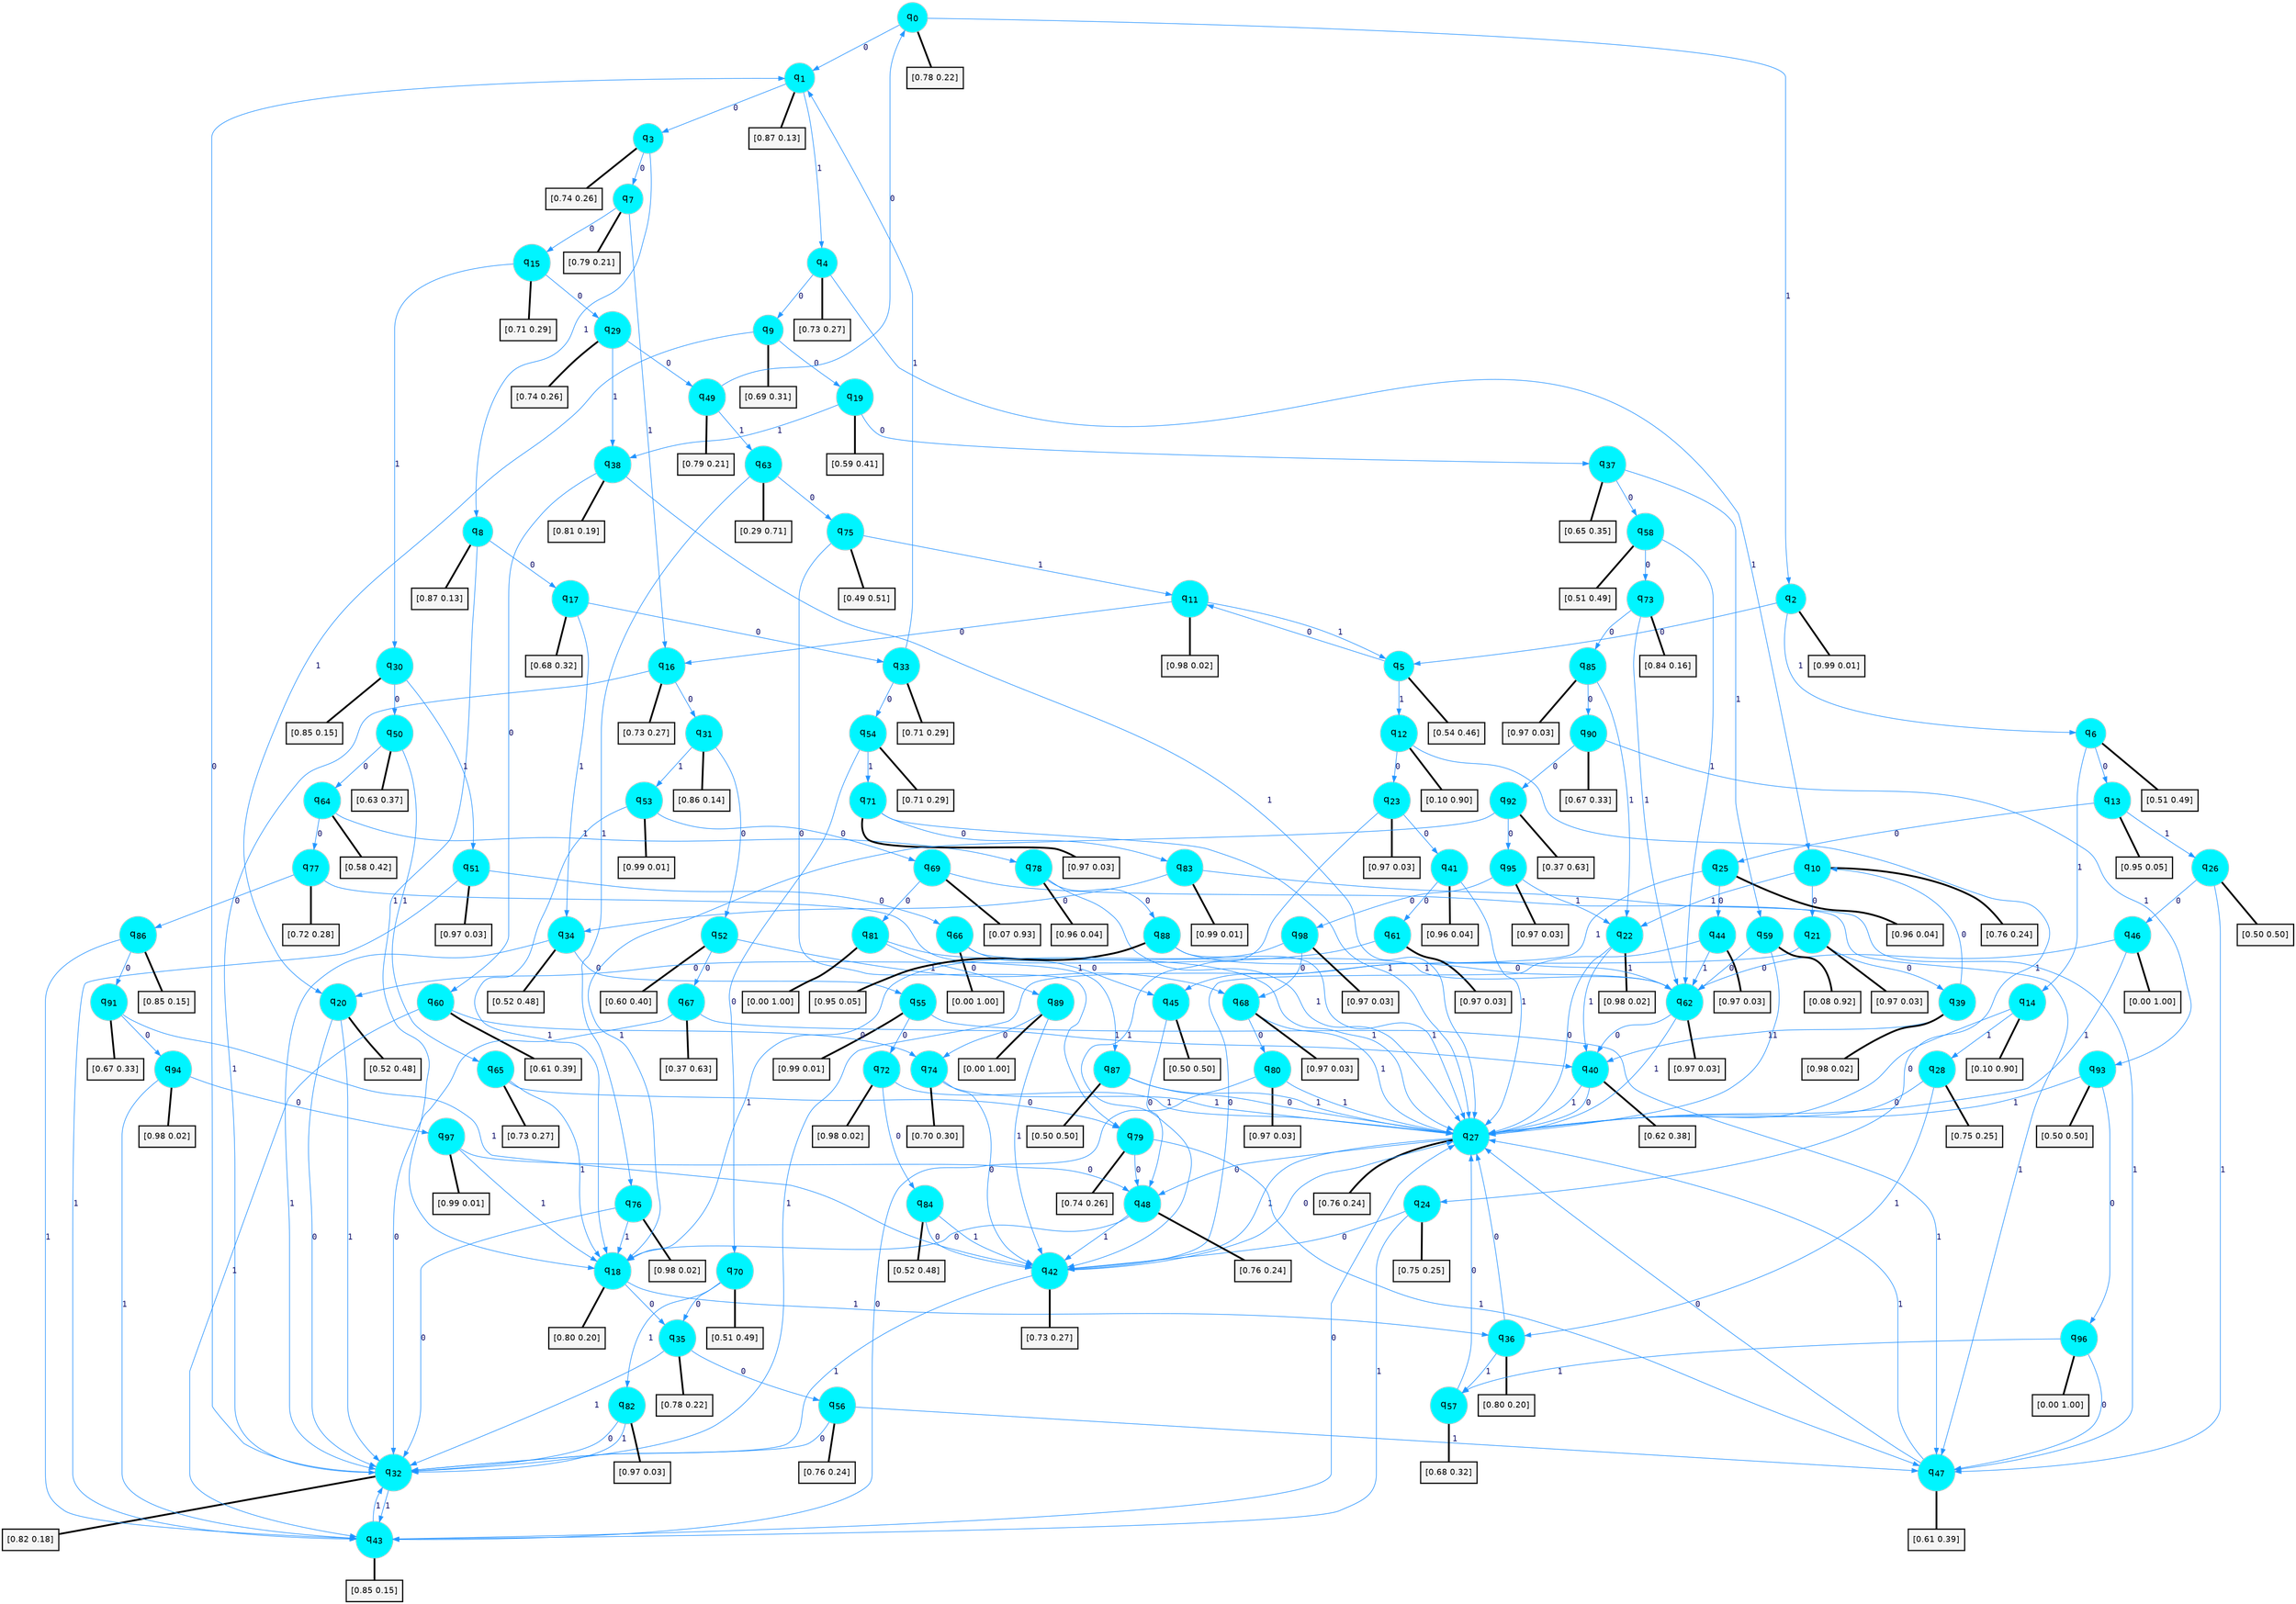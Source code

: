 digraph G {
graph [
bgcolor=transparent, dpi=300, rankdir=TD, size="40,25"];
node [
color=gray, fillcolor=turquoise1, fontcolor=black, fontname=Helvetica, fontsize=16, fontweight=bold, shape=circle, style=filled];
edge [
arrowsize=1, color=dodgerblue1, fontcolor=midnightblue, fontname=courier, fontweight=bold, penwidth=1, style=solid, weight=20];
0[label=<q<SUB>0</SUB>>];
1[label=<q<SUB>1</SUB>>];
2[label=<q<SUB>2</SUB>>];
3[label=<q<SUB>3</SUB>>];
4[label=<q<SUB>4</SUB>>];
5[label=<q<SUB>5</SUB>>];
6[label=<q<SUB>6</SUB>>];
7[label=<q<SUB>7</SUB>>];
8[label=<q<SUB>8</SUB>>];
9[label=<q<SUB>9</SUB>>];
10[label=<q<SUB>10</SUB>>];
11[label=<q<SUB>11</SUB>>];
12[label=<q<SUB>12</SUB>>];
13[label=<q<SUB>13</SUB>>];
14[label=<q<SUB>14</SUB>>];
15[label=<q<SUB>15</SUB>>];
16[label=<q<SUB>16</SUB>>];
17[label=<q<SUB>17</SUB>>];
18[label=<q<SUB>18</SUB>>];
19[label=<q<SUB>19</SUB>>];
20[label=<q<SUB>20</SUB>>];
21[label=<q<SUB>21</SUB>>];
22[label=<q<SUB>22</SUB>>];
23[label=<q<SUB>23</SUB>>];
24[label=<q<SUB>24</SUB>>];
25[label=<q<SUB>25</SUB>>];
26[label=<q<SUB>26</SUB>>];
27[label=<q<SUB>27</SUB>>];
28[label=<q<SUB>28</SUB>>];
29[label=<q<SUB>29</SUB>>];
30[label=<q<SUB>30</SUB>>];
31[label=<q<SUB>31</SUB>>];
32[label=<q<SUB>32</SUB>>];
33[label=<q<SUB>33</SUB>>];
34[label=<q<SUB>34</SUB>>];
35[label=<q<SUB>35</SUB>>];
36[label=<q<SUB>36</SUB>>];
37[label=<q<SUB>37</SUB>>];
38[label=<q<SUB>38</SUB>>];
39[label=<q<SUB>39</SUB>>];
40[label=<q<SUB>40</SUB>>];
41[label=<q<SUB>41</SUB>>];
42[label=<q<SUB>42</SUB>>];
43[label=<q<SUB>43</SUB>>];
44[label=<q<SUB>44</SUB>>];
45[label=<q<SUB>45</SUB>>];
46[label=<q<SUB>46</SUB>>];
47[label=<q<SUB>47</SUB>>];
48[label=<q<SUB>48</SUB>>];
49[label=<q<SUB>49</SUB>>];
50[label=<q<SUB>50</SUB>>];
51[label=<q<SUB>51</SUB>>];
52[label=<q<SUB>52</SUB>>];
53[label=<q<SUB>53</SUB>>];
54[label=<q<SUB>54</SUB>>];
55[label=<q<SUB>55</SUB>>];
56[label=<q<SUB>56</SUB>>];
57[label=<q<SUB>57</SUB>>];
58[label=<q<SUB>58</SUB>>];
59[label=<q<SUB>59</SUB>>];
60[label=<q<SUB>60</SUB>>];
61[label=<q<SUB>61</SUB>>];
62[label=<q<SUB>62</SUB>>];
63[label=<q<SUB>63</SUB>>];
64[label=<q<SUB>64</SUB>>];
65[label=<q<SUB>65</SUB>>];
66[label=<q<SUB>66</SUB>>];
67[label=<q<SUB>67</SUB>>];
68[label=<q<SUB>68</SUB>>];
69[label=<q<SUB>69</SUB>>];
70[label=<q<SUB>70</SUB>>];
71[label=<q<SUB>71</SUB>>];
72[label=<q<SUB>72</SUB>>];
73[label=<q<SUB>73</SUB>>];
74[label=<q<SUB>74</SUB>>];
75[label=<q<SUB>75</SUB>>];
76[label=<q<SUB>76</SUB>>];
77[label=<q<SUB>77</SUB>>];
78[label=<q<SUB>78</SUB>>];
79[label=<q<SUB>79</SUB>>];
80[label=<q<SUB>80</SUB>>];
81[label=<q<SUB>81</SUB>>];
82[label=<q<SUB>82</SUB>>];
83[label=<q<SUB>83</SUB>>];
84[label=<q<SUB>84</SUB>>];
85[label=<q<SUB>85</SUB>>];
86[label=<q<SUB>86</SUB>>];
87[label=<q<SUB>87</SUB>>];
88[label=<q<SUB>88</SUB>>];
89[label=<q<SUB>89</SUB>>];
90[label=<q<SUB>90</SUB>>];
91[label=<q<SUB>91</SUB>>];
92[label=<q<SUB>92</SUB>>];
93[label=<q<SUB>93</SUB>>];
94[label=<q<SUB>94</SUB>>];
95[label=<q<SUB>95</SUB>>];
96[label=<q<SUB>96</SUB>>];
97[label=<q<SUB>97</SUB>>];
98[label=<q<SUB>98</SUB>>];
99[label="[0.78 0.22]", shape=box,fontcolor=black, fontname=Helvetica, fontsize=14, penwidth=2, fillcolor=whitesmoke,color=black];
100[label="[0.87 0.13]", shape=box,fontcolor=black, fontname=Helvetica, fontsize=14, penwidth=2, fillcolor=whitesmoke,color=black];
101[label="[0.99 0.01]", shape=box,fontcolor=black, fontname=Helvetica, fontsize=14, penwidth=2, fillcolor=whitesmoke,color=black];
102[label="[0.74 0.26]", shape=box,fontcolor=black, fontname=Helvetica, fontsize=14, penwidth=2, fillcolor=whitesmoke,color=black];
103[label="[0.73 0.27]", shape=box,fontcolor=black, fontname=Helvetica, fontsize=14, penwidth=2, fillcolor=whitesmoke,color=black];
104[label="[0.54 0.46]", shape=box,fontcolor=black, fontname=Helvetica, fontsize=14, penwidth=2, fillcolor=whitesmoke,color=black];
105[label="[0.51 0.49]", shape=box,fontcolor=black, fontname=Helvetica, fontsize=14, penwidth=2, fillcolor=whitesmoke,color=black];
106[label="[0.79 0.21]", shape=box,fontcolor=black, fontname=Helvetica, fontsize=14, penwidth=2, fillcolor=whitesmoke,color=black];
107[label="[0.87 0.13]", shape=box,fontcolor=black, fontname=Helvetica, fontsize=14, penwidth=2, fillcolor=whitesmoke,color=black];
108[label="[0.69 0.31]", shape=box,fontcolor=black, fontname=Helvetica, fontsize=14, penwidth=2, fillcolor=whitesmoke,color=black];
109[label="[0.76 0.24]", shape=box,fontcolor=black, fontname=Helvetica, fontsize=14, penwidth=2, fillcolor=whitesmoke,color=black];
110[label="[0.98 0.02]", shape=box,fontcolor=black, fontname=Helvetica, fontsize=14, penwidth=2, fillcolor=whitesmoke,color=black];
111[label="[0.10 0.90]", shape=box,fontcolor=black, fontname=Helvetica, fontsize=14, penwidth=2, fillcolor=whitesmoke,color=black];
112[label="[0.95 0.05]", shape=box,fontcolor=black, fontname=Helvetica, fontsize=14, penwidth=2, fillcolor=whitesmoke,color=black];
113[label="[0.10 0.90]", shape=box,fontcolor=black, fontname=Helvetica, fontsize=14, penwidth=2, fillcolor=whitesmoke,color=black];
114[label="[0.71 0.29]", shape=box,fontcolor=black, fontname=Helvetica, fontsize=14, penwidth=2, fillcolor=whitesmoke,color=black];
115[label="[0.73 0.27]", shape=box,fontcolor=black, fontname=Helvetica, fontsize=14, penwidth=2, fillcolor=whitesmoke,color=black];
116[label="[0.68 0.32]", shape=box,fontcolor=black, fontname=Helvetica, fontsize=14, penwidth=2, fillcolor=whitesmoke,color=black];
117[label="[0.80 0.20]", shape=box,fontcolor=black, fontname=Helvetica, fontsize=14, penwidth=2, fillcolor=whitesmoke,color=black];
118[label="[0.59 0.41]", shape=box,fontcolor=black, fontname=Helvetica, fontsize=14, penwidth=2, fillcolor=whitesmoke,color=black];
119[label="[0.52 0.48]", shape=box,fontcolor=black, fontname=Helvetica, fontsize=14, penwidth=2, fillcolor=whitesmoke,color=black];
120[label="[0.97 0.03]", shape=box,fontcolor=black, fontname=Helvetica, fontsize=14, penwidth=2, fillcolor=whitesmoke,color=black];
121[label="[0.98 0.02]", shape=box,fontcolor=black, fontname=Helvetica, fontsize=14, penwidth=2, fillcolor=whitesmoke,color=black];
122[label="[0.97 0.03]", shape=box,fontcolor=black, fontname=Helvetica, fontsize=14, penwidth=2, fillcolor=whitesmoke,color=black];
123[label="[0.75 0.25]", shape=box,fontcolor=black, fontname=Helvetica, fontsize=14, penwidth=2, fillcolor=whitesmoke,color=black];
124[label="[0.96 0.04]", shape=box,fontcolor=black, fontname=Helvetica, fontsize=14, penwidth=2, fillcolor=whitesmoke,color=black];
125[label="[0.50 0.50]", shape=box,fontcolor=black, fontname=Helvetica, fontsize=14, penwidth=2, fillcolor=whitesmoke,color=black];
126[label="[0.76 0.24]", shape=box,fontcolor=black, fontname=Helvetica, fontsize=14, penwidth=2, fillcolor=whitesmoke,color=black];
127[label="[0.75 0.25]", shape=box,fontcolor=black, fontname=Helvetica, fontsize=14, penwidth=2, fillcolor=whitesmoke,color=black];
128[label="[0.74 0.26]", shape=box,fontcolor=black, fontname=Helvetica, fontsize=14, penwidth=2, fillcolor=whitesmoke,color=black];
129[label="[0.85 0.15]", shape=box,fontcolor=black, fontname=Helvetica, fontsize=14, penwidth=2, fillcolor=whitesmoke,color=black];
130[label="[0.86 0.14]", shape=box,fontcolor=black, fontname=Helvetica, fontsize=14, penwidth=2, fillcolor=whitesmoke,color=black];
131[label="[0.82 0.18]", shape=box,fontcolor=black, fontname=Helvetica, fontsize=14, penwidth=2, fillcolor=whitesmoke,color=black];
132[label="[0.71 0.29]", shape=box,fontcolor=black, fontname=Helvetica, fontsize=14, penwidth=2, fillcolor=whitesmoke,color=black];
133[label="[0.52 0.48]", shape=box,fontcolor=black, fontname=Helvetica, fontsize=14, penwidth=2, fillcolor=whitesmoke,color=black];
134[label="[0.78 0.22]", shape=box,fontcolor=black, fontname=Helvetica, fontsize=14, penwidth=2, fillcolor=whitesmoke,color=black];
135[label="[0.80 0.20]", shape=box,fontcolor=black, fontname=Helvetica, fontsize=14, penwidth=2, fillcolor=whitesmoke,color=black];
136[label="[0.65 0.35]", shape=box,fontcolor=black, fontname=Helvetica, fontsize=14, penwidth=2, fillcolor=whitesmoke,color=black];
137[label="[0.81 0.19]", shape=box,fontcolor=black, fontname=Helvetica, fontsize=14, penwidth=2, fillcolor=whitesmoke,color=black];
138[label="[0.98 0.02]", shape=box,fontcolor=black, fontname=Helvetica, fontsize=14, penwidth=2, fillcolor=whitesmoke,color=black];
139[label="[0.62 0.38]", shape=box,fontcolor=black, fontname=Helvetica, fontsize=14, penwidth=2, fillcolor=whitesmoke,color=black];
140[label="[0.96 0.04]", shape=box,fontcolor=black, fontname=Helvetica, fontsize=14, penwidth=2, fillcolor=whitesmoke,color=black];
141[label="[0.73 0.27]", shape=box,fontcolor=black, fontname=Helvetica, fontsize=14, penwidth=2, fillcolor=whitesmoke,color=black];
142[label="[0.85 0.15]", shape=box,fontcolor=black, fontname=Helvetica, fontsize=14, penwidth=2, fillcolor=whitesmoke,color=black];
143[label="[0.97 0.03]", shape=box,fontcolor=black, fontname=Helvetica, fontsize=14, penwidth=2, fillcolor=whitesmoke,color=black];
144[label="[0.50 0.50]", shape=box,fontcolor=black, fontname=Helvetica, fontsize=14, penwidth=2, fillcolor=whitesmoke,color=black];
145[label="[0.00 1.00]", shape=box,fontcolor=black, fontname=Helvetica, fontsize=14, penwidth=2, fillcolor=whitesmoke,color=black];
146[label="[0.61 0.39]", shape=box,fontcolor=black, fontname=Helvetica, fontsize=14, penwidth=2, fillcolor=whitesmoke,color=black];
147[label="[0.76 0.24]", shape=box,fontcolor=black, fontname=Helvetica, fontsize=14, penwidth=2, fillcolor=whitesmoke,color=black];
148[label="[0.79 0.21]", shape=box,fontcolor=black, fontname=Helvetica, fontsize=14, penwidth=2, fillcolor=whitesmoke,color=black];
149[label="[0.63 0.37]", shape=box,fontcolor=black, fontname=Helvetica, fontsize=14, penwidth=2, fillcolor=whitesmoke,color=black];
150[label="[0.97 0.03]", shape=box,fontcolor=black, fontname=Helvetica, fontsize=14, penwidth=2, fillcolor=whitesmoke,color=black];
151[label="[0.60 0.40]", shape=box,fontcolor=black, fontname=Helvetica, fontsize=14, penwidth=2, fillcolor=whitesmoke,color=black];
152[label="[0.99 0.01]", shape=box,fontcolor=black, fontname=Helvetica, fontsize=14, penwidth=2, fillcolor=whitesmoke,color=black];
153[label="[0.71 0.29]", shape=box,fontcolor=black, fontname=Helvetica, fontsize=14, penwidth=2, fillcolor=whitesmoke,color=black];
154[label="[0.99 0.01]", shape=box,fontcolor=black, fontname=Helvetica, fontsize=14, penwidth=2, fillcolor=whitesmoke,color=black];
155[label="[0.76 0.24]", shape=box,fontcolor=black, fontname=Helvetica, fontsize=14, penwidth=2, fillcolor=whitesmoke,color=black];
156[label="[0.68 0.32]", shape=box,fontcolor=black, fontname=Helvetica, fontsize=14, penwidth=2, fillcolor=whitesmoke,color=black];
157[label="[0.51 0.49]", shape=box,fontcolor=black, fontname=Helvetica, fontsize=14, penwidth=2, fillcolor=whitesmoke,color=black];
158[label="[0.08 0.92]", shape=box,fontcolor=black, fontname=Helvetica, fontsize=14, penwidth=2, fillcolor=whitesmoke,color=black];
159[label="[0.61 0.39]", shape=box,fontcolor=black, fontname=Helvetica, fontsize=14, penwidth=2, fillcolor=whitesmoke,color=black];
160[label="[0.97 0.03]", shape=box,fontcolor=black, fontname=Helvetica, fontsize=14, penwidth=2, fillcolor=whitesmoke,color=black];
161[label="[0.97 0.03]", shape=box,fontcolor=black, fontname=Helvetica, fontsize=14, penwidth=2, fillcolor=whitesmoke,color=black];
162[label="[0.29 0.71]", shape=box,fontcolor=black, fontname=Helvetica, fontsize=14, penwidth=2, fillcolor=whitesmoke,color=black];
163[label="[0.58 0.42]", shape=box,fontcolor=black, fontname=Helvetica, fontsize=14, penwidth=2, fillcolor=whitesmoke,color=black];
164[label="[0.73 0.27]", shape=box,fontcolor=black, fontname=Helvetica, fontsize=14, penwidth=2, fillcolor=whitesmoke,color=black];
165[label="[0.00 1.00]", shape=box,fontcolor=black, fontname=Helvetica, fontsize=14, penwidth=2, fillcolor=whitesmoke,color=black];
166[label="[0.37 0.63]", shape=box,fontcolor=black, fontname=Helvetica, fontsize=14, penwidth=2, fillcolor=whitesmoke,color=black];
167[label="[0.97 0.03]", shape=box,fontcolor=black, fontname=Helvetica, fontsize=14, penwidth=2, fillcolor=whitesmoke,color=black];
168[label="[0.07 0.93]", shape=box,fontcolor=black, fontname=Helvetica, fontsize=14, penwidth=2, fillcolor=whitesmoke,color=black];
169[label="[0.51 0.49]", shape=box,fontcolor=black, fontname=Helvetica, fontsize=14, penwidth=2, fillcolor=whitesmoke,color=black];
170[label="[0.97 0.03]", shape=box,fontcolor=black, fontname=Helvetica, fontsize=14, penwidth=2, fillcolor=whitesmoke,color=black];
171[label="[0.98 0.02]", shape=box,fontcolor=black, fontname=Helvetica, fontsize=14, penwidth=2, fillcolor=whitesmoke,color=black];
172[label="[0.84 0.16]", shape=box,fontcolor=black, fontname=Helvetica, fontsize=14, penwidth=2, fillcolor=whitesmoke,color=black];
173[label="[0.70 0.30]", shape=box,fontcolor=black, fontname=Helvetica, fontsize=14, penwidth=2, fillcolor=whitesmoke,color=black];
174[label="[0.49 0.51]", shape=box,fontcolor=black, fontname=Helvetica, fontsize=14, penwidth=2, fillcolor=whitesmoke,color=black];
175[label="[0.98 0.02]", shape=box,fontcolor=black, fontname=Helvetica, fontsize=14, penwidth=2, fillcolor=whitesmoke,color=black];
176[label="[0.72 0.28]", shape=box,fontcolor=black, fontname=Helvetica, fontsize=14, penwidth=2, fillcolor=whitesmoke,color=black];
177[label="[0.96 0.04]", shape=box,fontcolor=black, fontname=Helvetica, fontsize=14, penwidth=2, fillcolor=whitesmoke,color=black];
178[label="[0.74 0.26]", shape=box,fontcolor=black, fontname=Helvetica, fontsize=14, penwidth=2, fillcolor=whitesmoke,color=black];
179[label="[0.97 0.03]", shape=box,fontcolor=black, fontname=Helvetica, fontsize=14, penwidth=2, fillcolor=whitesmoke,color=black];
180[label="[0.00 1.00]", shape=box,fontcolor=black, fontname=Helvetica, fontsize=14, penwidth=2, fillcolor=whitesmoke,color=black];
181[label="[0.97 0.03]", shape=box,fontcolor=black, fontname=Helvetica, fontsize=14, penwidth=2, fillcolor=whitesmoke,color=black];
182[label="[0.99 0.01]", shape=box,fontcolor=black, fontname=Helvetica, fontsize=14, penwidth=2, fillcolor=whitesmoke,color=black];
183[label="[0.52 0.48]", shape=box,fontcolor=black, fontname=Helvetica, fontsize=14, penwidth=2, fillcolor=whitesmoke,color=black];
184[label="[0.97 0.03]", shape=box,fontcolor=black, fontname=Helvetica, fontsize=14, penwidth=2, fillcolor=whitesmoke,color=black];
185[label="[0.85 0.15]", shape=box,fontcolor=black, fontname=Helvetica, fontsize=14, penwidth=2, fillcolor=whitesmoke,color=black];
186[label="[0.50 0.50]", shape=box,fontcolor=black, fontname=Helvetica, fontsize=14, penwidth=2, fillcolor=whitesmoke,color=black];
187[label="[0.95 0.05]", shape=box,fontcolor=black, fontname=Helvetica, fontsize=14, penwidth=2, fillcolor=whitesmoke,color=black];
188[label="[0.00 1.00]", shape=box,fontcolor=black, fontname=Helvetica, fontsize=14, penwidth=2, fillcolor=whitesmoke,color=black];
189[label="[0.67 0.33]", shape=box,fontcolor=black, fontname=Helvetica, fontsize=14, penwidth=2, fillcolor=whitesmoke,color=black];
190[label="[0.67 0.33]", shape=box,fontcolor=black, fontname=Helvetica, fontsize=14, penwidth=2, fillcolor=whitesmoke,color=black];
191[label="[0.37 0.63]", shape=box,fontcolor=black, fontname=Helvetica, fontsize=14, penwidth=2, fillcolor=whitesmoke,color=black];
192[label="[0.50 0.50]", shape=box,fontcolor=black, fontname=Helvetica, fontsize=14, penwidth=2, fillcolor=whitesmoke,color=black];
193[label="[0.98 0.02]", shape=box,fontcolor=black, fontname=Helvetica, fontsize=14, penwidth=2, fillcolor=whitesmoke,color=black];
194[label="[0.97 0.03]", shape=box,fontcolor=black, fontname=Helvetica, fontsize=14, penwidth=2, fillcolor=whitesmoke,color=black];
195[label="[0.00 1.00]", shape=box,fontcolor=black, fontname=Helvetica, fontsize=14, penwidth=2, fillcolor=whitesmoke,color=black];
196[label="[0.99 0.01]", shape=box,fontcolor=black, fontname=Helvetica, fontsize=14, penwidth=2, fillcolor=whitesmoke,color=black];
197[label="[0.97 0.03]", shape=box,fontcolor=black, fontname=Helvetica, fontsize=14, penwidth=2, fillcolor=whitesmoke,color=black];
0->1 [label=0];
0->2 [label=1];
0->99 [arrowhead=none, penwidth=3,color=black];
1->3 [label=0];
1->4 [label=1];
1->100 [arrowhead=none, penwidth=3,color=black];
2->5 [label=0];
2->6 [label=1];
2->101 [arrowhead=none, penwidth=3,color=black];
3->7 [label=0];
3->8 [label=1];
3->102 [arrowhead=none, penwidth=3,color=black];
4->9 [label=0];
4->10 [label=1];
4->103 [arrowhead=none, penwidth=3,color=black];
5->11 [label=0];
5->12 [label=1];
5->104 [arrowhead=none, penwidth=3,color=black];
6->13 [label=0];
6->14 [label=1];
6->105 [arrowhead=none, penwidth=3,color=black];
7->15 [label=0];
7->16 [label=1];
7->106 [arrowhead=none, penwidth=3,color=black];
8->17 [label=0];
8->18 [label=1];
8->107 [arrowhead=none, penwidth=3,color=black];
9->19 [label=0];
9->20 [label=1];
9->108 [arrowhead=none, penwidth=3,color=black];
10->21 [label=0];
10->22 [label=1];
10->109 [arrowhead=none, penwidth=3,color=black];
11->16 [label=0];
11->5 [label=1];
11->110 [arrowhead=none, penwidth=3,color=black];
12->23 [label=0];
12->24 [label=1];
12->111 [arrowhead=none, penwidth=3,color=black];
13->25 [label=0];
13->26 [label=1];
13->112 [arrowhead=none, penwidth=3,color=black];
14->27 [label=0];
14->28 [label=1];
14->113 [arrowhead=none, penwidth=3,color=black];
15->29 [label=0];
15->30 [label=1];
15->114 [arrowhead=none, penwidth=3,color=black];
16->31 [label=0];
16->32 [label=1];
16->115 [arrowhead=none, penwidth=3,color=black];
17->33 [label=0];
17->34 [label=1];
17->116 [arrowhead=none, penwidth=3,color=black];
18->35 [label=0];
18->36 [label=1];
18->117 [arrowhead=none, penwidth=3,color=black];
19->37 [label=0];
19->38 [label=1];
19->118 [arrowhead=none, penwidth=3,color=black];
20->32 [label=0];
20->32 [label=1];
20->119 [arrowhead=none, penwidth=3,color=black];
21->39 [label=0];
21->32 [label=1];
21->120 [arrowhead=none, penwidth=3,color=black];
22->27 [label=0];
22->40 [label=1];
22->121 [arrowhead=none, penwidth=3,color=black];
23->41 [label=0];
23->42 [label=1];
23->122 [arrowhead=none, penwidth=3,color=black];
24->42 [label=0];
24->43 [label=1];
24->123 [arrowhead=none, penwidth=3,color=black];
25->44 [label=0];
25->45 [label=1];
25->124 [arrowhead=none, penwidth=3,color=black];
26->46 [label=0];
26->47 [label=1];
26->125 [arrowhead=none, penwidth=3,color=black];
27->48 [label=0];
27->42 [label=1];
27->126 [arrowhead=none, penwidth=3,color=black];
28->27 [label=0];
28->36 [label=1];
28->127 [arrowhead=none, penwidth=3,color=black];
29->49 [label=0];
29->38 [label=1];
29->128 [arrowhead=none, penwidth=3,color=black];
30->50 [label=0];
30->51 [label=1];
30->129 [arrowhead=none, penwidth=3,color=black];
31->52 [label=0];
31->53 [label=1];
31->130 [arrowhead=none, penwidth=3,color=black];
32->1 [label=0];
32->43 [label=1];
32->131 [arrowhead=none, penwidth=3,color=black];
33->54 [label=0];
33->1 [label=1];
33->132 [arrowhead=none, penwidth=3,color=black];
34->55 [label=0];
34->32 [label=1];
34->133 [arrowhead=none, penwidth=3,color=black];
35->56 [label=0];
35->32 [label=1];
35->134 [arrowhead=none, penwidth=3,color=black];
36->27 [label=0];
36->57 [label=1];
36->135 [arrowhead=none, penwidth=3,color=black];
37->58 [label=0];
37->59 [label=1];
37->136 [arrowhead=none, penwidth=3,color=black];
38->60 [label=0];
38->27 [label=1];
38->137 [arrowhead=none, penwidth=3,color=black];
39->10 [label=0];
39->40 [label=1];
39->138 [arrowhead=none, penwidth=3,color=black];
40->27 [label=0];
40->27 [label=1];
40->139 [arrowhead=none, penwidth=3,color=black];
41->61 [label=0];
41->27 [label=1];
41->140 [arrowhead=none, penwidth=3,color=black];
42->27 [label=0];
42->32 [label=1];
42->141 [arrowhead=none, penwidth=3,color=black];
43->27 [label=0];
43->32 [label=1];
43->142 [arrowhead=none, penwidth=3,color=black];
44->42 [label=0];
44->62 [label=1];
44->143 [arrowhead=none, penwidth=3,color=black];
45->48 [label=0];
45->144 [arrowhead=none, penwidth=3,color=black];
46->62 [label=0];
46->27 [label=1];
46->145 [arrowhead=none, penwidth=3,color=black];
47->27 [label=0];
47->27 [label=1];
47->146 [arrowhead=none, penwidth=3,color=black];
48->18 [label=0];
48->42 [label=1];
48->147 [arrowhead=none, penwidth=3,color=black];
49->0 [label=0];
49->63 [label=1];
49->148 [arrowhead=none, penwidth=3,color=black];
50->64 [label=0];
50->65 [label=1];
50->149 [arrowhead=none, penwidth=3,color=black];
51->66 [label=0];
51->43 [label=1];
51->150 [arrowhead=none, penwidth=3,color=black];
52->67 [label=0];
52->68 [label=1];
52->151 [arrowhead=none, penwidth=3,color=black];
53->69 [label=0];
53->18 [label=1];
53->152 [arrowhead=none, penwidth=3,color=black];
54->70 [label=0];
54->71 [label=1];
54->153 [arrowhead=none, penwidth=3,color=black];
55->72 [label=0];
55->47 [label=1];
55->154 [arrowhead=none, penwidth=3,color=black];
56->32 [label=0];
56->47 [label=1];
56->155 [arrowhead=none, penwidth=3,color=black];
57->27 [label=0];
57->156 [arrowhead=none, penwidth=3,color=black];
58->73 [label=0];
58->62 [label=1];
58->157 [arrowhead=none, penwidth=3,color=black];
59->62 [label=0];
59->27 [label=1];
59->158 [arrowhead=none, penwidth=3,color=black];
60->74 [label=0];
60->43 [label=1];
60->159 [arrowhead=none, penwidth=3,color=black];
61->20 [label=0];
61->62 [label=1];
61->160 [arrowhead=none, penwidth=3,color=black];
62->40 [label=0];
62->27 [label=1];
62->161 [arrowhead=none, penwidth=3,color=black];
63->75 [label=0];
63->76 [label=1];
63->162 [arrowhead=none, penwidth=3,color=black];
64->77 [label=0];
64->78 [label=1];
64->163 [arrowhead=none, penwidth=3,color=black];
65->79 [label=0];
65->18 [label=1];
65->164 [arrowhead=none, penwidth=3,color=black];
66->45 [label=0];
66->62 [label=1];
66->165 [arrowhead=none, penwidth=3,color=black];
67->32 [label=0];
67->40 [label=1];
67->166 [arrowhead=none, penwidth=3,color=black];
68->80 [label=0];
68->27 [label=1];
68->167 [arrowhead=none, penwidth=3,color=black];
69->81 [label=0];
69->47 [label=1];
69->168 [arrowhead=none, penwidth=3,color=black];
70->35 [label=0];
70->82 [label=1];
70->169 [arrowhead=none, penwidth=3,color=black];
71->83 [label=0];
71->27 [label=1];
71->170 [arrowhead=none, penwidth=3,color=black];
72->84 [label=0];
72->27 [label=1];
72->171 [arrowhead=none, penwidth=3,color=black];
73->85 [label=0];
73->62 [label=1];
73->172 [arrowhead=none, penwidth=3,color=black];
74->42 [label=0];
74->27 [label=1];
74->173 [arrowhead=none, penwidth=3,color=black];
75->79 [label=0];
75->11 [label=1];
75->174 [arrowhead=none, penwidth=3,color=black];
76->32 [label=0];
76->18 [label=1];
76->175 [arrowhead=none, penwidth=3,color=black];
77->86 [label=0];
77->87 [label=1];
77->176 [arrowhead=none, penwidth=3,color=black];
78->88 [label=0];
78->27 [label=1];
78->177 [arrowhead=none, penwidth=3,color=black];
79->48 [label=0];
79->47 [label=1];
79->178 [arrowhead=none, penwidth=3,color=black];
80->43 [label=0];
80->27 [label=1];
80->179 [arrowhead=none, penwidth=3,color=black];
81->89 [label=0];
81->27 [label=1];
81->180 [arrowhead=none, penwidth=3,color=black];
82->32 [label=0];
82->32 [label=1];
82->181 [arrowhead=none, penwidth=3,color=black];
83->34 [label=0];
83->47 [label=1];
83->182 [arrowhead=none, penwidth=3,color=black];
84->42 [label=0];
84->42 [label=1];
84->183 [arrowhead=none, penwidth=3,color=black];
85->90 [label=0];
85->22 [label=1];
85->184 [arrowhead=none, penwidth=3,color=black];
86->91 [label=0];
86->43 [label=1];
86->185 [arrowhead=none, penwidth=3,color=black];
87->27 [label=0];
87->27 [label=1];
87->186 [arrowhead=none, penwidth=3,color=black];
88->62 [label=0];
88->27 [label=1];
88->187 [arrowhead=none, penwidth=3,color=black];
89->74 [label=0];
89->42 [label=1];
89->188 [arrowhead=none, penwidth=3,color=black];
90->92 [label=0];
90->93 [label=1];
90->189 [arrowhead=none, penwidth=3,color=black];
91->94 [label=0];
91->42 [label=1];
91->190 [arrowhead=none, penwidth=3,color=black];
92->95 [label=0];
92->18 [label=1];
92->191 [arrowhead=none, penwidth=3,color=black];
93->96 [label=0];
93->27 [label=1];
93->192 [arrowhead=none, penwidth=3,color=black];
94->97 [label=0];
94->43 [label=1];
94->193 [arrowhead=none, penwidth=3,color=black];
95->98 [label=0];
95->22 [label=1];
95->194 [arrowhead=none, penwidth=3,color=black];
96->47 [label=0];
96->57 [label=1];
96->195 [arrowhead=none, penwidth=3,color=black];
97->48 [label=0];
97->18 [label=1];
97->196 [arrowhead=none, penwidth=3,color=black];
98->68 [label=0];
98->18 [label=1];
98->197 [arrowhead=none, penwidth=3,color=black];
}
